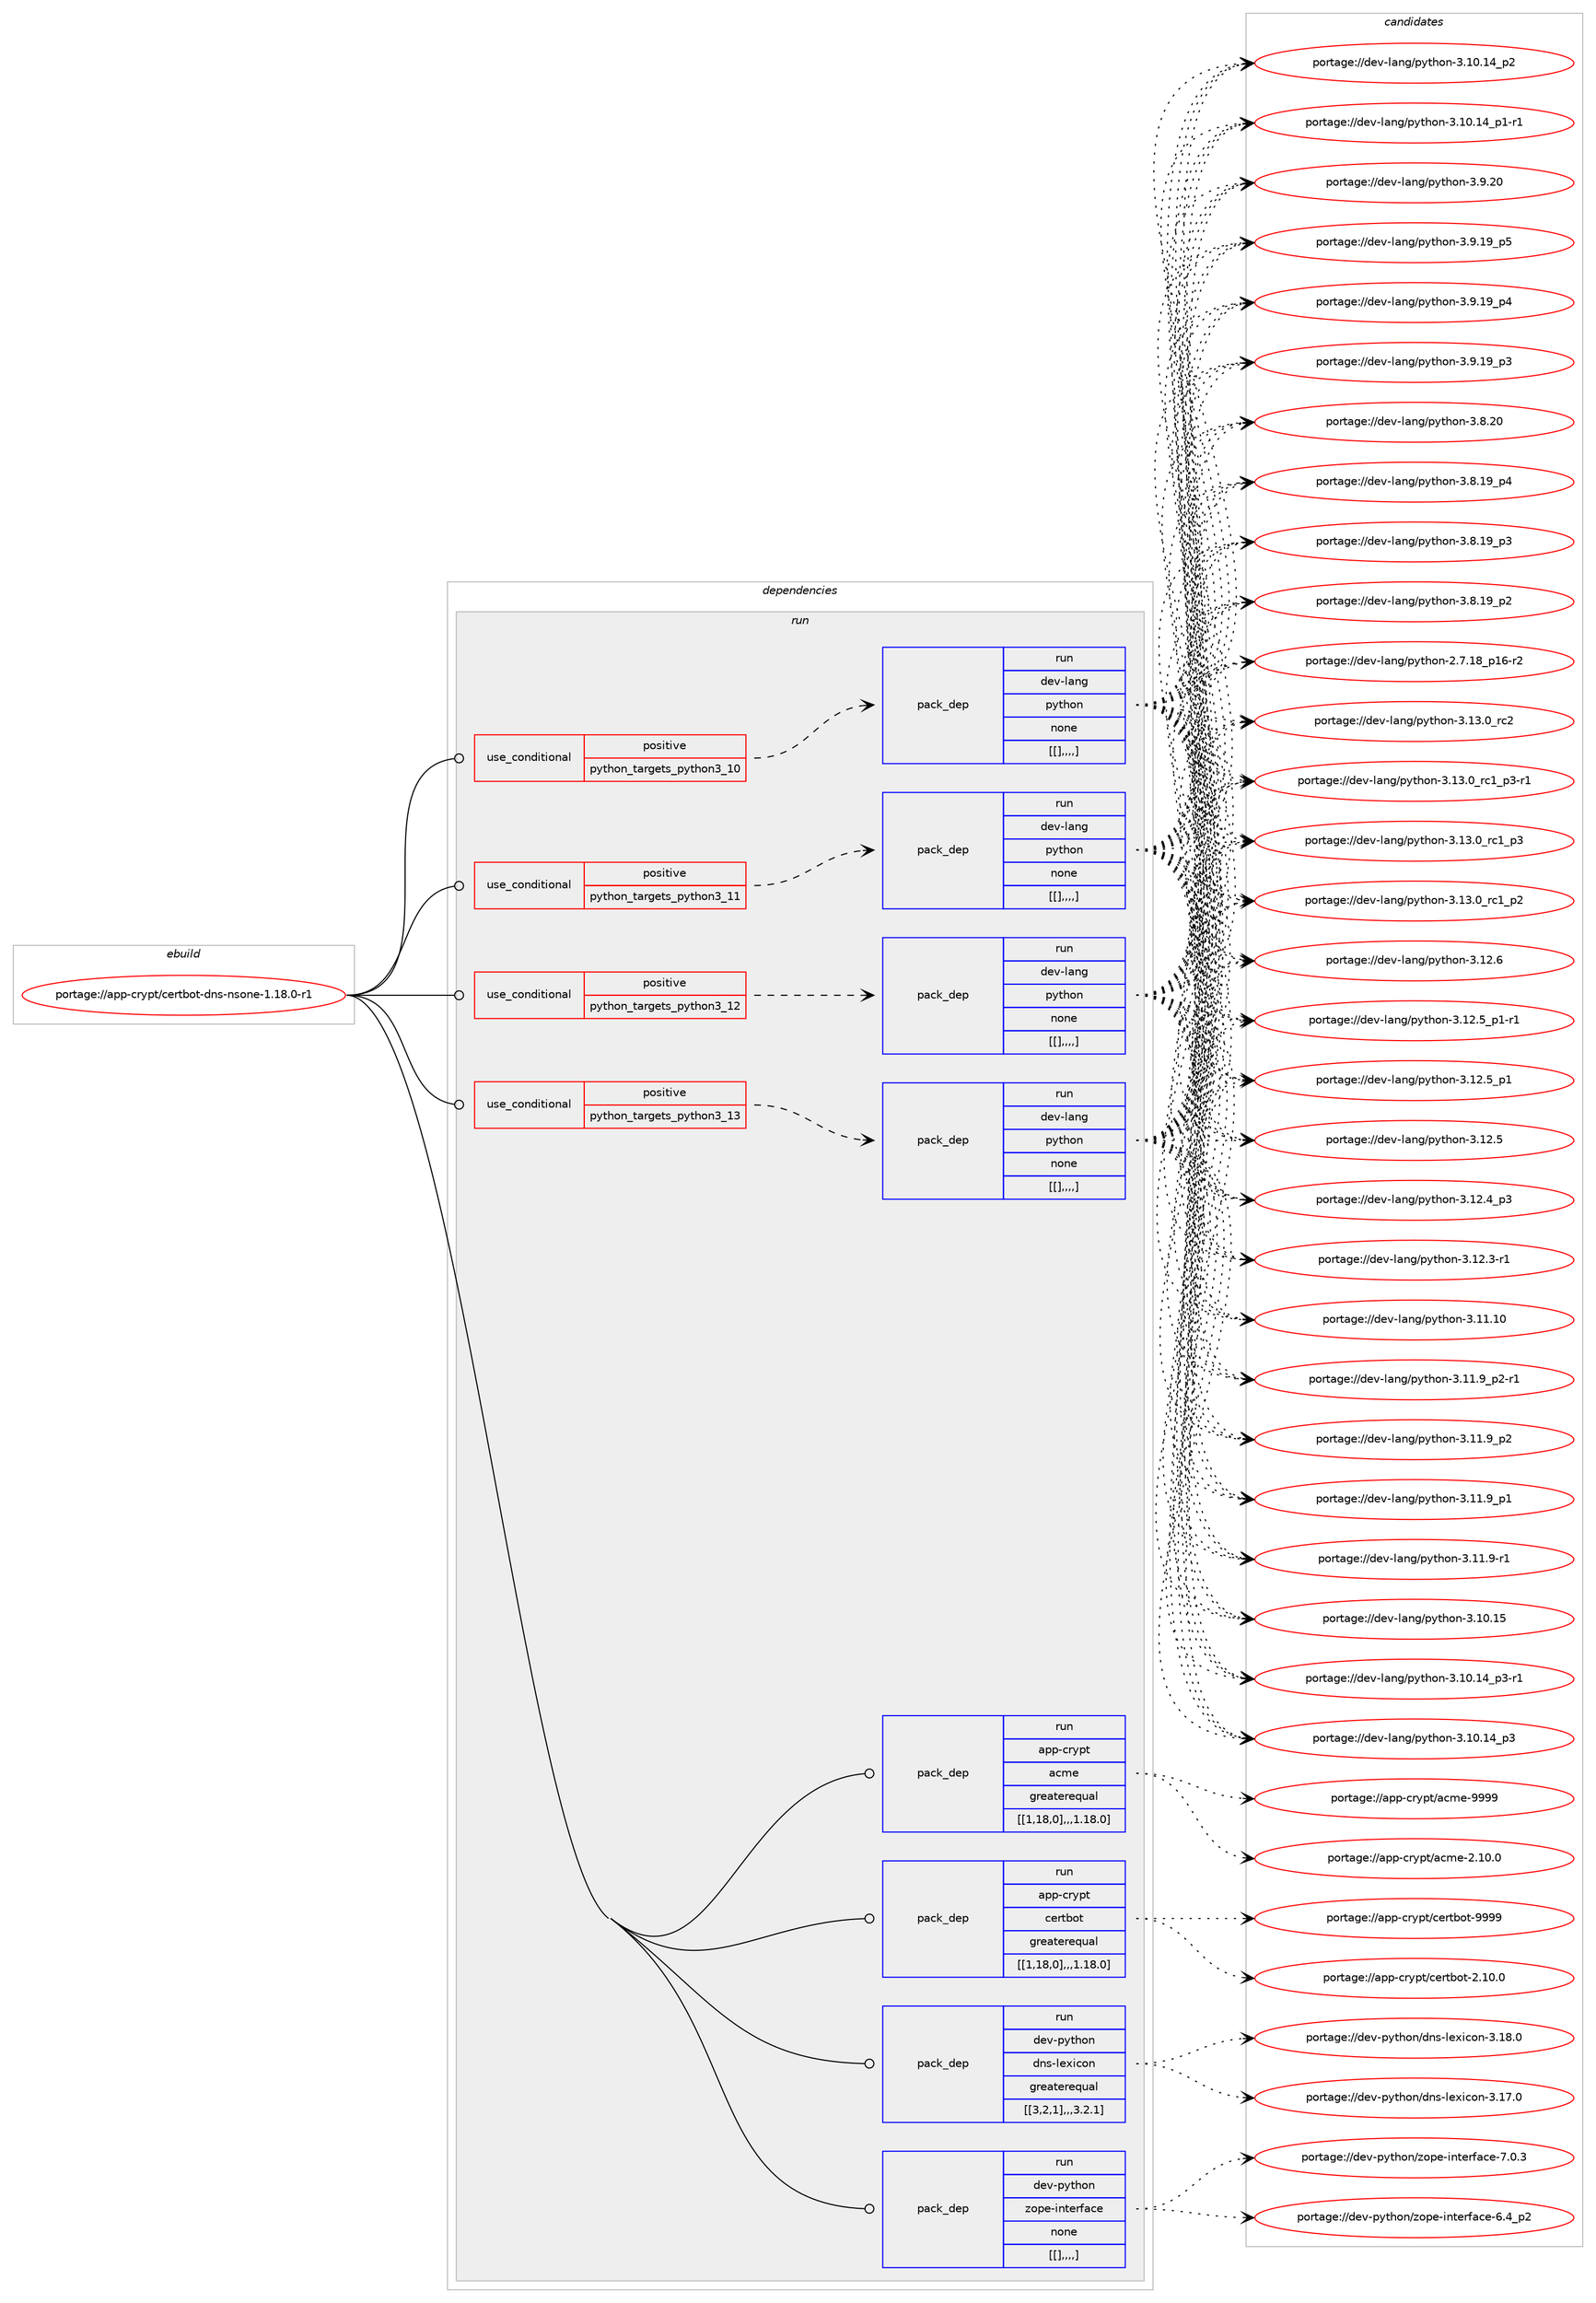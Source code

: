 digraph prolog {

# *************
# Graph options
# *************

newrank=true;
concentrate=true;
compound=true;
graph [rankdir=LR,fontname=Helvetica,fontsize=10,ranksep=1.5];#, ranksep=2.5, nodesep=0.2];
edge  [arrowhead=vee];
node  [fontname=Helvetica,fontsize=10];

# **********
# The ebuild
# **********

subgraph cluster_leftcol {
color=gray;
label=<<i>ebuild</i>>;
id [label="portage://app-crypt/certbot-dns-nsone-1.18.0-r1", color=red, width=4, href="../app-crypt/certbot-dns-nsone-1.18.0-r1.svg"];
}

# ****************
# The dependencies
# ****************

subgraph cluster_midcol {
color=gray;
label=<<i>dependencies</i>>;
subgraph cluster_compile {
fillcolor="#eeeeee";
style=filled;
label=<<i>compile</i>>;
}
subgraph cluster_compileandrun {
fillcolor="#eeeeee";
style=filled;
label=<<i>compile and run</i>>;
}
subgraph cluster_run {
fillcolor="#eeeeee";
style=filled;
label=<<i>run</i>>;
subgraph cond3511 {
dependency12841 [label=<<TABLE BORDER="0" CELLBORDER="1" CELLSPACING="0" CELLPADDING="4"><TR><TD ROWSPAN="3" CELLPADDING="10">use_conditional</TD></TR><TR><TD>positive</TD></TR><TR><TD>python_targets_python3_10</TD></TR></TABLE>>, shape=none, color=red];
subgraph pack9260 {
dependency12842 [label=<<TABLE BORDER="0" CELLBORDER="1" CELLSPACING="0" CELLPADDING="4" WIDTH="220"><TR><TD ROWSPAN="6" CELLPADDING="30">pack_dep</TD></TR><TR><TD WIDTH="110">run</TD></TR><TR><TD>dev-lang</TD></TR><TR><TD>python</TD></TR><TR><TD>none</TD></TR><TR><TD>[[],,,,]</TD></TR></TABLE>>, shape=none, color=blue];
}
dependency12841:e -> dependency12842:w [weight=20,style="dashed",arrowhead="vee"];
}
id:e -> dependency12841:w [weight=20,style="solid",arrowhead="odot"];
subgraph cond3512 {
dependency12843 [label=<<TABLE BORDER="0" CELLBORDER="1" CELLSPACING="0" CELLPADDING="4"><TR><TD ROWSPAN="3" CELLPADDING="10">use_conditional</TD></TR><TR><TD>positive</TD></TR><TR><TD>python_targets_python3_11</TD></TR></TABLE>>, shape=none, color=red];
subgraph pack9261 {
dependency12844 [label=<<TABLE BORDER="0" CELLBORDER="1" CELLSPACING="0" CELLPADDING="4" WIDTH="220"><TR><TD ROWSPAN="6" CELLPADDING="30">pack_dep</TD></TR><TR><TD WIDTH="110">run</TD></TR><TR><TD>dev-lang</TD></TR><TR><TD>python</TD></TR><TR><TD>none</TD></TR><TR><TD>[[],,,,]</TD></TR></TABLE>>, shape=none, color=blue];
}
dependency12843:e -> dependency12844:w [weight=20,style="dashed",arrowhead="vee"];
}
id:e -> dependency12843:w [weight=20,style="solid",arrowhead="odot"];
subgraph cond3513 {
dependency12845 [label=<<TABLE BORDER="0" CELLBORDER="1" CELLSPACING="0" CELLPADDING="4"><TR><TD ROWSPAN="3" CELLPADDING="10">use_conditional</TD></TR><TR><TD>positive</TD></TR><TR><TD>python_targets_python3_12</TD></TR></TABLE>>, shape=none, color=red];
subgraph pack9262 {
dependency12846 [label=<<TABLE BORDER="0" CELLBORDER="1" CELLSPACING="0" CELLPADDING="4" WIDTH="220"><TR><TD ROWSPAN="6" CELLPADDING="30">pack_dep</TD></TR><TR><TD WIDTH="110">run</TD></TR><TR><TD>dev-lang</TD></TR><TR><TD>python</TD></TR><TR><TD>none</TD></TR><TR><TD>[[],,,,]</TD></TR></TABLE>>, shape=none, color=blue];
}
dependency12845:e -> dependency12846:w [weight=20,style="dashed",arrowhead="vee"];
}
id:e -> dependency12845:w [weight=20,style="solid",arrowhead="odot"];
subgraph cond3514 {
dependency12847 [label=<<TABLE BORDER="0" CELLBORDER="1" CELLSPACING="0" CELLPADDING="4"><TR><TD ROWSPAN="3" CELLPADDING="10">use_conditional</TD></TR><TR><TD>positive</TD></TR><TR><TD>python_targets_python3_13</TD></TR></TABLE>>, shape=none, color=red];
subgraph pack9263 {
dependency12848 [label=<<TABLE BORDER="0" CELLBORDER="1" CELLSPACING="0" CELLPADDING="4" WIDTH="220"><TR><TD ROWSPAN="6" CELLPADDING="30">pack_dep</TD></TR><TR><TD WIDTH="110">run</TD></TR><TR><TD>dev-lang</TD></TR><TR><TD>python</TD></TR><TR><TD>none</TD></TR><TR><TD>[[],,,,]</TD></TR></TABLE>>, shape=none, color=blue];
}
dependency12847:e -> dependency12848:w [weight=20,style="dashed",arrowhead="vee"];
}
id:e -> dependency12847:w [weight=20,style="solid",arrowhead="odot"];
subgraph pack9264 {
dependency12849 [label=<<TABLE BORDER="0" CELLBORDER="1" CELLSPACING="0" CELLPADDING="4" WIDTH="220"><TR><TD ROWSPAN="6" CELLPADDING="30">pack_dep</TD></TR><TR><TD WIDTH="110">run</TD></TR><TR><TD>app-crypt</TD></TR><TR><TD>acme</TD></TR><TR><TD>greaterequal</TD></TR><TR><TD>[[1,18,0],,,1.18.0]</TD></TR></TABLE>>, shape=none, color=blue];
}
id:e -> dependency12849:w [weight=20,style="solid",arrowhead="odot"];
subgraph pack9265 {
dependency12850 [label=<<TABLE BORDER="0" CELLBORDER="1" CELLSPACING="0" CELLPADDING="4" WIDTH="220"><TR><TD ROWSPAN="6" CELLPADDING="30">pack_dep</TD></TR><TR><TD WIDTH="110">run</TD></TR><TR><TD>app-crypt</TD></TR><TR><TD>certbot</TD></TR><TR><TD>greaterequal</TD></TR><TR><TD>[[1,18,0],,,1.18.0]</TD></TR></TABLE>>, shape=none, color=blue];
}
id:e -> dependency12850:w [weight=20,style="solid",arrowhead="odot"];
subgraph pack9266 {
dependency12851 [label=<<TABLE BORDER="0" CELLBORDER="1" CELLSPACING="0" CELLPADDING="4" WIDTH="220"><TR><TD ROWSPAN="6" CELLPADDING="30">pack_dep</TD></TR><TR><TD WIDTH="110">run</TD></TR><TR><TD>dev-python</TD></TR><TR><TD>dns-lexicon</TD></TR><TR><TD>greaterequal</TD></TR><TR><TD>[[3,2,1],,,3.2.1]</TD></TR></TABLE>>, shape=none, color=blue];
}
id:e -> dependency12851:w [weight=20,style="solid",arrowhead="odot"];
subgraph pack9267 {
dependency12852 [label=<<TABLE BORDER="0" CELLBORDER="1" CELLSPACING="0" CELLPADDING="4" WIDTH="220"><TR><TD ROWSPAN="6" CELLPADDING="30">pack_dep</TD></TR><TR><TD WIDTH="110">run</TD></TR><TR><TD>dev-python</TD></TR><TR><TD>zope-interface</TD></TR><TR><TD>none</TD></TR><TR><TD>[[],,,,]</TD></TR></TABLE>>, shape=none, color=blue];
}
id:e -> dependency12852:w [weight=20,style="solid",arrowhead="odot"];
}
}

# **************
# The candidates
# **************

subgraph cluster_choices {
rank=same;
color=gray;
label=<<i>candidates</i>>;

subgraph choice9260 {
color=black;
nodesep=1;
choice10010111845108971101034711212111610411111045514649514648951149950 [label="portage://dev-lang/python-3.13.0_rc2", color=red, width=4,href="../dev-lang/python-3.13.0_rc2.svg"];
choice1001011184510897110103471121211161041111104551464951464895114994995112514511449 [label="portage://dev-lang/python-3.13.0_rc1_p3-r1", color=red, width=4,href="../dev-lang/python-3.13.0_rc1_p3-r1.svg"];
choice100101118451089711010347112121116104111110455146495146489511499499511251 [label="portage://dev-lang/python-3.13.0_rc1_p3", color=red, width=4,href="../dev-lang/python-3.13.0_rc1_p3.svg"];
choice100101118451089711010347112121116104111110455146495146489511499499511250 [label="portage://dev-lang/python-3.13.0_rc1_p2", color=red, width=4,href="../dev-lang/python-3.13.0_rc1_p2.svg"];
choice10010111845108971101034711212111610411111045514649504654 [label="portage://dev-lang/python-3.12.6", color=red, width=4,href="../dev-lang/python-3.12.6.svg"];
choice1001011184510897110103471121211161041111104551464950465395112494511449 [label="portage://dev-lang/python-3.12.5_p1-r1", color=red, width=4,href="../dev-lang/python-3.12.5_p1-r1.svg"];
choice100101118451089711010347112121116104111110455146495046539511249 [label="portage://dev-lang/python-3.12.5_p1", color=red, width=4,href="../dev-lang/python-3.12.5_p1.svg"];
choice10010111845108971101034711212111610411111045514649504653 [label="portage://dev-lang/python-3.12.5", color=red, width=4,href="../dev-lang/python-3.12.5.svg"];
choice100101118451089711010347112121116104111110455146495046529511251 [label="portage://dev-lang/python-3.12.4_p3", color=red, width=4,href="../dev-lang/python-3.12.4_p3.svg"];
choice100101118451089711010347112121116104111110455146495046514511449 [label="portage://dev-lang/python-3.12.3-r1", color=red, width=4,href="../dev-lang/python-3.12.3-r1.svg"];
choice1001011184510897110103471121211161041111104551464949464948 [label="portage://dev-lang/python-3.11.10", color=red, width=4,href="../dev-lang/python-3.11.10.svg"];
choice1001011184510897110103471121211161041111104551464949465795112504511449 [label="portage://dev-lang/python-3.11.9_p2-r1", color=red, width=4,href="../dev-lang/python-3.11.9_p2-r1.svg"];
choice100101118451089711010347112121116104111110455146494946579511250 [label="portage://dev-lang/python-3.11.9_p2", color=red, width=4,href="../dev-lang/python-3.11.9_p2.svg"];
choice100101118451089711010347112121116104111110455146494946579511249 [label="portage://dev-lang/python-3.11.9_p1", color=red, width=4,href="../dev-lang/python-3.11.9_p1.svg"];
choice100101118451089711010347112121116104111110455146494946574511449 [label="portage://dev-lang/python-3.11.9-r1", color=red, width=4,href="../dev-lang/python-3.11.9-r1.svg"];
choice1001011184510897110103471121211161041111104551464948464953 [label="portage://dev-lang/python-3.10.15", color=red, width=4,href="../dev-lang/python-3.10.15.svg"];
choice100101118451089711010347112121116104111110455146494846495295112514511449 [label="portage://dev-lang/python-3.10.14_p3-r1", color=red, width=4,href="../dev-lang/python-3.10.14_p3-r1.svg"];
choice10010111845108971101034711212111610411111045514649484649529511251 [label="portage://dev-lang/python-3.10.14_p3", color=red, width=4,href="../dev-lang/python-3.10.14_p3.svg"];
choice10010111845108971101034711212111610411111045514649484649529511250 [label="portage://dev-lang/python-3.10.14_p2", color=red, width=4,href="../dev-lang/python-3.10.14_p2.svg"];
choice100101118451089711010347112121116104111110455146494846495295112494511449 [label="portage://dev-lang/python-3.10.14_p1-r1", color=red, width=4,href="../dev-lang/python-3.10.14_p1-r1.svg"];
choice10010111845108971101034711212111610411111045514657465048 [label="portage://dev-lang/python-3.9.20", color=red, width=4,href="../dev-lang/python-3.9.20.svg"];
choice100101118451089711010347112121116104111110455146574649579511253 [label="portage://dev-lang/python-3.9.19_p5", color=red, width=4,href="../dev-lang/python-3.9.19_p5.svg"];
choice100101118451089711010347112121116104111110455146574649579511252 [label="portage://dev-lang/python-3.9.19_p4", color=red, width=4,href="../dev-lang/python-3.9.19_p4.svg"];
choice100101118451089711010347112121116104111110455146574649579511251 [label="portage://dev-lang/python-3.9.19_p3", color=red, width=4,href="../dev-lang/python-3.9.19_p3.svg"];
choice10010111845108971101034711212111610411111045514656465048 [label="portage://dev-lang/python-3.8.20", color=red, width=4,href="../dev-lang/python-3.8.20.svg"];
choice100101118451089711010347112121116104111110455146564649579511252 [label="portage://dev-lang/python-3.8.19_p4", color=red, width=4,href="../dev-lang/python-3.8.19_p4.svg"];
choice100101118451089711010347112121116104111110455146564649579511251 [label="portage://dev-lang/python-3.8.19_p3", color=red, width=4,href="../dev-lang/python-3.8.19_p3.svg"];
choice100101118451089711010347112121116104111110455146564649579511250 [label="portage://dev-lang/python-3.8.19_p2", color=red, width=4,href="../dev-lang/python-3.8.19_p2.svg"];
choice100101118451089711010347112121116104111110455046554649569511249544511450 [label="portage://dev-lang/python-2.7.18_p16-r2", color=red, width=4,href="../dev-lang/python-2.7.18_p16-r2.svg"];
dependency12842:e -> choice10010111845108971101034711212111610411111045514649514648951149950:w [style=dotted,weight="100"];
dependency12842:e -> choice1001011184510897110103471121211161041111104551464951464895114994995112514511449:w [style=dotted,weight="100"];
dependency12842:e -> choice100101118451089711010347112121116104111110455146495146489511499499511251:w [style=dotted,weight="100"];
dependency12842:e -> choice100101118451089711010347112121116104111110455146495146489511499499511250:w [style=dotted,weight="100"];
dependency12842:e -> choice10010111845108971101034711212111610411111045514649504654:w [style=dotted,weight="100"];
dependency12842:e -> choice1001011184510897110103471121211161041111104551464950465395112494511449:w [style=dotted,weight="100"];
dependency12842:e -> choice100101118451089711010347112121116104111110455146495046539511249:w [style=dotted,weight="100"];
dependency12842:e -> choice10010111845108971101034711212111610411111045514649504653:w [style=dotted,weight="100"];
dependency12842:e -> choice100101118451089711010347112121116104111110455146495046529511251:w [style=dotted,weight="100"];
dependency12842:e -> choice100101118451089711010347112121116104111110455146495046514511449:w [style=dotted,weight="100"];
dependency12842:e -> choice1001011184510897110103471121211161041111104551464949464948:w [style=dotted,weight="100"];
dependency12842:e -> choice1001011184510897110103471121211161041111104551464949465795112504511449:w [style=dotted,weight="100"];
dependency12842:e -> choice100101118451089711010347112121116104111110455146494946579511250:w [style=dotted,weight="100"];
dependency12842:e -> choice100101118451089711010347112121116104111110455146494946579511249:w [style=dotted,weight="100"];
dependency12842:e -> choice100101118451089711010347112121116104111110455146494946574511449:w [style=dotted,weight="100"];
dependency12842:e -> choice1001011184510897110103471121211161041111104551464948464953:w [style=dotted,weight="100"];
dependency12842:e -> choice100101118451089711010347112121116104111110455146494846495295112514511449:w [style=dotted,weight="100"];
dependency12842:e -> choice10010111845108971101034711212111610411111045514649484649529511251:w [style=dotted,weight="100"];
dependency12842:e -> choice10010111845108971101034711212111610411111045514649484649529511250:w [style=dotted,weight="100"];
dependency12842:e -> choice100101118451089711010347112121116104111110455146494846495295112494511449:w [style=dotted,weight="100"];
dependency12842:e -> choice10010111845108971101034711212111610411111045514657465048:w [style=dotted,weight="100"];
dependency12842:e -> choice100101118451089711010347112121116104111110455146574649579511253:w [style=dotted,weight="100"];
dependency12842:e -> choice100101118451089711010347112121116104111110455146574649579511252:w [style=dotted,weight="100"];
dependency12842:e -> choice100101118451089711010347112121116104111110455146574649579511251:w [style=dotted,weight="100"];
dependency12842:e -> choice10010111845108971101034711212111610411111045514656465048:w [style=dotted,weight="100"];
dependency12842:e -> choice100101118451089711010347112121116104111110455146564649579511252:w [style=dotted,weight="100"];
dependency12842:e -> choice100101118451089711010347112121116104111110455146564649579511251:w [style=dotted,weight="100"];
dependency12842:e -> choice100101118451089711010347112121116104111110455146564649579511250:w [style=dotted,weight="100"];
dependency12842:e -> choice100101118451089711010347112121116104111110455046554649569511249544511450:w [style=dotted,weight="100"];
}
subgraph choice9261 {
color=black;
nodesep=1;
choice10010111845108971101034711212111610411111045514649514648951149950 [label="portage://dev-lang/python-3.13.0_rc2", color=red, width=4,href="../dev-lang/python-3.13.0_rc2.svg"];
choice1001011184510897110103471121211161041111104551464951464895114994995112514511449 [label="portage://dev-lang/python-3.13.0_rc1_p3-r1", color=red, width=4,href="../dev-lang/python-3.13.0_rc1_p3-r1.svg"];
choice100101118451089711010347112121116104111110455146495146489511499499511251 [label="portage://dev-lang/python-3.13.0_rc1_p3", color=red, width=4,href="../dev-lang/python-3.13.0_rc1_p3.svg"];
choice100101118451089711010347112121116104111110455146495146489511499499511250 [label="portage://dev-lang/python-3.13.0_rc1_p2", color=red, width=4,href="../dev-lang/python-3.13.0_rc1_p2.svg"];
choice10010111845108971101034711212111610411111045514649504654 [label="portage://dev-lang/python-3.12.6", color=red, width=4,href="../dev-lang/python-3.12.6.svg"];
choice1001011184510897110103471121211161041111104551464950465395112494511449 [label="portage://dev-lang/python-3.12.5_p1-r1", color=red, width=4,href="../dev-lang/python-3.12.5_p1-r1.svg"];
choice100101118451089711010347112121116104111110455146495046539511249 [label="portage://dev-lang/python-3.12.5_p1", color=red, width=4,href="../dev-lang/python-3.12.5_p1.svg"];
choice10010111845108971101034711212111610411111045514649504653 [label="portage://dev-lang/python-3.12.5", color=red, width=4,href="../dev-lang/python-3.12.5.svg"];
choice100101118451089711010347112121116104111110455146495046529511251 [label="portage://dev-lang/python-3.12.4_p3", color=red, width=4,href="../dev-lang/python-3.12.4_p3.svg"];
choice100101118451089711010347112121116104111110455146495046514511449 [label="portage://dev-lang/python-3.12.3-r1", color=red, width=4,href="../dev-lang/python-3.12.3-r1.svg"];
choice1001011184510897110103471121211161041111104551464949464948 [label="portage://dev-lang/python-3.11.10", color=red, width=4,href="../dev-lang/python-3.11.10.svg"];
choice1001011184510897110103471121211161041111104551464949465795112504511449 [label="portage://dev-lang/python-3.11.9_p2-r1", color=red, width=4,href="../dev-lang/python-3.11.9_p2-r1.svg"];
choice100101118451089711010347112121116104111110455146494946579511250 [label="portage://dev-lang/python-3.11.9_p2", color=red, width=4,href="../dev-lang/python-3.11.9_p2.svg"];
choice100101118451089711010347112121116104111110455146494946579511249 [label="portage://dev-lang/python-3.11.9_p1", color=red, width=4,href="../dev-lang/python-3.11.9_p1.svg"];
choice100101118451089711010347112121116104111110455146494946574511449 [label="portage://dev-lang/python-3.11.9-r1", color=red, width=4,href="../dev-lang/python-3.11.9-r1.svg"];
choice1001011184510897110103471121211161041111104551464948464953 [label="portage://dev-lang/python-3.10.15", color=red, width=4,href="../dev-lang/python-3.10.15.svg"];
choice100101118451089711010347112121116104111110455146494846495295112514511449 [label="portage://dev-lang/python-3.10.14_p3-r1", color=red, width=4,href="../dev-lang/python-3.10.14_p3-r1.svg"];
choice10010111845108971101034711212111610411111045514649484649529511251 [label="portage://dev-lang/python-3.10.14_p3", color=red, width=4,href="../dev-lang/python-3.10.14_p3.svg"];
choice10010111845108971101034711212111610411111045514649484649529511250 [label="portage://dev-lang/python-3.10.14_p2", color=red, width=4,href="../dev-lang/python-3.10.14_p2.svg"];
choice100101118451089711010347112121116104111110455146494846495295112494511449 [label="portage://dev-lang/python-3.10.14_p1-r1", color=red, width=4,href="../dev-lang/python-3.10.14_p1-r1.svg"];
choice10010111845108971101034711212111610411111045514657465048 [label="portage://dev-lang/python-3.9.20", color=red, width=4,href="../dev-lang/python-3.9.20.svg"];
choice100101118451089711010347112121116104111110455146574649579511253 [label="portage://dev-lang/python-3.9.19_p5", color=red, width=4,href="../dev-lang/python-3.9.19_p5.svg"];
choice100101118451089711010347112121116104111110455146574649579511252 [label="portage://dev-lang/python-3.9.19_p4", color=red, width=4,href="../dev-lang/python-3.9.19_p4.svg"];
choice100101118451089711010347112121116104111110455146574649579511251 [label="portage://dev-lang/python-3.9.19_p3", color=red, width=4,href="../dev-lang/python-3.9.19_p3.svg"];
choice10010111845108971101034711212111610411111045514656465048 [label="portage://dev-lang/python-3.8.20", color=red, width=4,href="../dev-lang/python-3.8.20.svg"];
choice100101118451089711010347112121116104111110455146564649579511252 [label="portage://dev-lang/python-3.8.19_p4", color=red, width=4,href="../dev-lang/python-3.8.19_p4.svg"];
choice100101118451089711010347112121116104111110455146564649579511251 [label="portage://dev-lang/python-3.8.19_p3", color=red, width=4,href="../dev-lang/python-3.8.19_p3.svg"];
choice100101118451089711010347112121116104111110455146564649579511250 [label="portage://dev-lang/python-3.8.19_p2", color=red, width=4,href="../dev-lang/python-3.8.19_p2.svg"];
choice100101118451089711010347112121116104111110455046554649569511249544511450 [label="portage://dev-lang/python-2.7.18_p16-r2", color=red, width=4,href="../dev-lang/python-2.7.18_p16-r2.svg"];
dependency12844:e -> choice10010111845108971101034711212111610411111045514649514648951149950:w [style=dotted,weight="100"];
dependency12844:e -> choice1001011184510897110103471121211161041111104551464951464895114994995112514511449:w [style=dotted,weight="100"];
dependency12844:e -> choice100101118451089711010347112121116104111110455146495146489511499499511251:w [style=dotted,weight="100"];
dependency12844:e -> choice100101118451089711010347112121116104111110455146495146489511499499511250:w [style=dotted,weight="100"];
dependency12844:e -> choice10010111845108971101034711212111610411111045514649504654:w [style=dotted,weight="100"];
dependency12844:e -> choice1001011184510897110103471121211161041111104551464950465395112494511449:w [style=dotted,weight="100"];
dependency12844:e -> choice100101118451089711010347112121116104111110455146495046539511249:w [style=dotted,weight="100"];
dependency12844:e -> choice10010111845108971101034711212111610411111045514649504653:w [style=dotted,weight="100"];
dependency12844:e -> choice100101118451089711010347112121116104111110455146495046529511251:w [style=dotted,weight="100"];
dependency12844:e -> choice100101118451089711010347112121116104111110455146495046514511449:w [style=dotted,weight="100"];
dependency12844:e -> choice1001011184510897110103471121211161041111104551464949464948:w [style=dotted,weight="100"];
dependency12844:e -> choice1001011184510897110103471121211161041111104551464949465795112504511449:w [style=dotted,weight="100"];
dependency12844:e -> choice100101118451089711010347112121116104111110455146494946579511250:w [style=dotted,weight="100"];
dependency12844:e -> choice100101118451089711010347112121116104111110455146494946579511249:w [style=dotted,weight="100"];
dependency12844:e -> choice100101118451089711010347112121116104111110455146494946574511449:w [style=dotted,weight="100"];
dependency12844:e -> choice1001011184510897110103471121211161041111104551464948464953:w [style=dotted,weight="100"];
dependency12844:e -> choice100101118451089711010347112121116104111110455146494846495295112514511449:w [style=dotted,weight="100"];
dependency12844:e -> choice10010111845108971101034711212111610411111045514649484649529511251:w [style=dotted,weight="100"];
dependency12844:e -> choice10010111845108971101034711212111610411111045514649484649529511250:w [style=dotted,weight="100"];
dependency12844:e -> choice100101118451089711010347112121116104111110455146494846495295112494511449:w [style=dotted,weight="100"];
dependency12844:e -> choice10010111845108971101034711212111610411111045514657465048:w [style=dotted,weight="100"];
dependency12844:e -> choice100101118451089711010347112121116104111110455146574649579511253:w [style=dotted,weight="100"];
dependency12844:e -> choice100101118451089711010347112121116104111110455146574649579511252:w [style=dotted,weight="100"];
dependency12844:e -> choice100101118451089711010347112121116104111110455146574649579511251:w [style=dotted,weight="100"];
dependency12844:e -> choice10010111845108971101034711212111610411111045514656465048:w [style=dotted,weight="100"];
dependency12844:e -> choice100101118451089711010347112121116104111110455146564649579511252:w [style=dotted,weight="100"];
dependency12844:e -> choice100101118451089711010347112121116104111110455146564649579511251:w [style=dotted,weight="100"];
dependency12844:e -> choice100101118451089711010347112121116104111110455146564649579511250:w [style=dotted,weight="100"];
dependency12844:e -> choice100101118451089711010347112121116104111110455046554649569511249544511450:w [style=dotted,weight="100"];
}
subgraph choice9262 {
color=black;
nodesep=1;
choice10010111845108971101034711212111610411111045514649514648951149950 [label="portage://dev-lang/python-3.13.0_rc2", color=red, width=4,href="../dev-lang/python-3.13.0_rc2.svg"];
choice1001011184510897110103471121211161041111104551464951464895114994995112514511449 [label="portage://dev-lang/python-3.13.0_rc1_p3-r1", color=red, width=4,href="../dev-lang/python-3.13.0_rc1_p3-r1.svg"];
choice100101118451089711010347112121116104111110455146495146489511499499511251 [label="portage://dev-lang/python-3.13.0_rc1_p3", color=red, width=4,href="../dev-lang/python-3.13.0_rc1_p3.svg"];
choice100101118451089711010347112121116104111110455146495146489511499499511250 [label="portage://dev-lang/python-3.13.0_rc1_p2", color=red, width=4,href="../dev-lang/python-3.13.0_rc1_p2.svg"];
choice10010111845108971101034711212111610411111045514649504654 [label="portage://dev-lang/python-3.12.6", color=red, width=4,href="../dev-lang/python-3.12.6.svg"];
choice1001011184510897110103471121211161041111104551464950465395112494511449 [label="portage://dev-lang/python-3.12.5_p1-r1", color=red, width=4,href="../dev-lang/python-3.12.5_p1-r1.svg"];
choice100101118451089711010347112121116104111110455146495046539511249 [label="portage://dev-lang/python-3.12.5_p1", color=red, width=4,href="../dev-lang/python-3.12.5_p1.svg"];
choice10010111845108971101034711212111610411111045514649504653 [label="portage://dev-lang/python-3.12.5", color=red, width=4,href="../dev-lang/python-3.12.5.svg"];
choice100101118451089711010347112121116104111110455146495046529511251 [label="portage://dev-lang/python-3.12.4_p3", color=red, width=4,href="../dev-lang/python-3.12.4_p3.svg"];
choice100101118451089711010347112121116104111110455146495046514511449 [label="portage://dev-lang/python-3.12.3-r1", color=red, width=4,href="../dev-lang/python-3.12.3-r1.svg"];
choice1001011184510897110103471121211161041111104551464949464948 [label="portage://dev-lang/python-3.11.10", color=red, width=4,href="../dev-lang/python-3.11.10.svg"];
choice1001011184510897110103471121211161041111104551464949465795112504511449 [label="portage://dev-lang/python-3.11.9_p2-r1", color=red, width=4,href="../dev-lang/python-3.11.9_p2-r1.svg"];
choice100101118451089711010347112121116104111110455146494946579511250 [label="portage://dev-lang/python-3.11.9_p2", color=red, width=4,href="../dev-lang/python-3.11.9_p2.svg"];
choice100101118451089711010347112121116104111110455146494946579511249 [label="portage://dev-lang/python-3.11.9_p1", color=red, width=4,href="../dev-lang/python-3.11.9_p1.svg"];
choice100101118451089711010347112121116104111110455146494946574511449 [label="portage://dev-lang/python-3.11.9-r1", color=red, width=4,href="../dev-lang/python-3.11.9-r1.svg"];
choice1001011184510897110103471121211161041111104551464948464953 [label="portage://dev-lang/python-3.10.15", color=red, width=4,href="../dev-lang/python-3.10.15.svg"];
choice100101118451089711010347112121116104111110455146494846495295112514511449 [label="portage://dev-lang/python-3.10.14_p3-r1", color=red, width=4,href="../dev-lang/python-3.10.14_p3-r1.svg"];
choice10010111845108971101034711212111610411111045514649484649529511251 [label="portage://dev-lang/python-3.10.14_p3", color=red, width=4,href="../dev-lang/python-3.10.14_p3.svg"];
choice10010111845108971101034711212111610411111045514649484649529511250 [label="portage://dev-lang/python-3.10.14_p2", color=red, width=4,href="../dev-lang/python-3.10.14_p2.svg"];
choice100101118451089711010347112121116104111110455146494846495295112494511449 [label="portage://dev-lang/python-3.10.14_p1-r1", color=red, width=4,href="../dev-lang/python-3.10.14_p1-r1.svg"];
choice10010111845108971101034711212111610411111045514657465048 [label="portage://dev-lang/python-3.9.20", color=red, width=4,href="../dev-lang/python-3.9.20.svg"];
choice100101118451089711010347112121116104111110455146574649579511253 [label="portage://dev-lang/python-3.9.19_p5", color=red, width=4,href="../dev-lang/python-3.9.19_p5.svg"];
choice100101118451089711010347112121116104111110455146574649579511252 [label="portage://dev-lang/python-3.9.19_p4", color=red, width=4,href="../dev-lang/python-3.9.19_p4.svg"];
choice100101118451089711010347112121116104111110455146574649579511251 [label="portage://dev-lang/python-3.9.19_p3", color=red, width=4,href="../dev-lang/python-3.9.19_p3.svg"];
choice10010111845108971101034711212111610411111045514656465048 [label="portage://dev-lang/python-3.8.20", color=red, width=4,href="../dev-lang/python-3.8.20.svg"];
choice100101118451089711010347112121116104111110455146564649579511252 [label="portage://dev-lang/python-3.8.19_p4", color=red, width=4,href="../dev-lang/python-3.8.19_p4.svg"];
choice100101118451089711010347112121116104111110455146564649579511251 [label="portage://dev-lang/python-3.8.19_p3", color=red, width=4,href="../dev-lang/python-3.8.19_p3.svg"];
choice100101118451089711010347112121116104111110455146564649579511250 [label="portage://dev-lang/python-3.8.19_p2", color=red, width=4,href="../dev-lang/python-3.8.19_p2.svg"];
choice100101118451089711010347112121116104111110455046554649569511249544511450 [label="portage://dev-lang/python-2.7.18_p16-r2", color=red, width=4,href="../dev-lang/python-2.7.18_p16-r2.svg"];
dependency12846:e -> choice10010111845108971101034711212111610411111045514649514648951149950:w [style=dotted,weight="100"];
dependency12846:e -> choice1001011184510897110103471121211161041111104551464951464895114994995112514511449:w [style=dotted,weight="100"];
dependency12846:e -> choice100101118451089711010347112121116104111110455146495146489511499499511251:w [style=dotted,weight="100"];
dependency12846:e -> choice100101118451089711010347112121116104111110455146495146489511499499511250:w [style=dotted,weight="100"];
dependency12846:e -> choice10010111845108971101034711212111610411111045514649504654:w [style=dotted,weight="100"];
dependency12846:e -> choice1001011184510897110103471121211161041111104551464950465395112494511449:w [style=dotted,weight="100"];
dependency12846:e -> choice100101118451089711010347112121116104111110455146495046539511249:w [style=dotted,weight="100"];
dependency12846:e -> choice10010111845108971101034711212111610411111045514649504653:w [style=dotted,weight="100"];
dependency12846:e -> choice100101118451089711010347112121116104111110455146495046529511251:w [style=dotted,weight="100"];
dependency12846:e -> choice100101118451089711010347112121116104111110455146495046514511449:w [style=dotted,weight="100"];
dependency12846:e -> choice1001011184510897110103471121211161041111104551464949464948:w [style=dotted,weight="100"];
dependency12846:e -> choice1001011184510897110103471121211161041111104551464949465795112504511449:w [style=dotted,weight="100"];
dependency12846:e -> choice100101118451089711010347112121116104111110455146494946579511250:w [style=dotted,weight="100"];
dependency12846:e -> choice100101118451089711010347112121116104111110455146494946579511249:w [style=dotted,weight="100"];
dependency12846:e -> choice100101118451089711010347112121116104111110455146494946574511449:w [style=dotted,weight="100"];
dependency12846:e -> choice1001011184510897110103471121211161041111104551464948464953:w [style=dotted,weight="100"];
dependency12846:e -> choice100101118451089711010347112121116104111110455146494846495295112514511449:w [style=dotted,weight="100"];
dependency12846:e -> choice10010111845108971101034711212111610411111045514649484649529511251:w [style=dotted,weight="100"];
dependency12846:e -> choice10010111845108971101034711212111610411111045514649484649529511250:w [style=dotted,weight="100"];
dependency12846:e -> choice100101118451089711010347112121116104111110455146494846495295112494511449:w [style=dotted,weight="100"];
dependency12846:e -> choice10010111845108971101034711212111610411111045514657465048:w [style=dotted,weight="100"];
dependency12846:e -> choice100101118451089711010347112121116104111110455146574649579511253:w [style=dotted,weight="100"];
dependency12846:e -> choice100101118451089711010347112121116104111110455146574649579511252:w [style=dotted,weight="100"];
dependency12846:e -> choice100101118451089711010347112121116104111110455146574649579511251:w [style=dotted,weight="100"];
dependency12846:e -> choice10010111845108971101034711212111610411111045514656465048:w [style=dotted,weight="100"];
dependency12846:e -> choice100101118451089711010347112121116104111110455146564649579511252:w [style=dotted,weight="100"];
dependency12846:e -> choice100101118451089711010347112121116104111110455146564649579511251:w [style=dotted,weight="100"];
dependency12846:e -> choice100101118451089711010347112121116104111110455146564649579511250:w [style=dotted,weight="100"];
dependency12846:e -> choice100101118451089711010347112121116104111110455046554649569511249544511450:w [style=dotted,weight="100"];
}
subgraph choice9263 {
color=black;
nodesep=1;
choice10010111845108971101034711212111610411111045514649514648951149950 [label="portage://dev-lang/python-3.13.0_rc2", color=red, width=4,href="../dev-lang/python-3.13.0_rc2.svg"];
choice1001011184510897110103471121211161041111104551464951464895114994995112514511449 [label="portage://dev-lang/python-3.13.0_rc1_p3-r1", color=red, width=4,href="../dev-lang/python-3.13.0_rc1_p3-r1.svg"];
choice100101118451089711010347112121116104111110455146495146489511499499511251 [label="portage://dev-lang/python-3.13.0_rc1_p3", color=red, width=4,href="../dev-lang/python-3.13.0_rc1_p3.svg"];
choice100101118451089711010347112121116104111110455146495146489511499499511250 [label="portage://dev-lang/python-3.13.0_rc1_p2", color=red, width=4,href="../dev-lang/python-3.13.0_rc1_p2.svg"];
choice10010111845108971101034711212111610411111045514649504654 [label="portage://dev-lang/python-3.12.6", color=red, width=4,href="../dev-lang/python-3.12.6.svg"];
choice1001011184510897110103471121211161041111104551464950465395112494511449 [label="portage://dev-lang/python-3.12.5_p1-r1", color=red, width=4,href="../dev-lang/python-3.12.5_p1-r1.svg"];
choice100101118451089711010347112121116104111110455146495046539511249 [label="portage://dev-lang/python-3.12.5_p1", color=red, width=4,href="../dev-lang/python-3.12.5_p1.svg"];
choice10010111845108971101034711212111610411111045514649504653 [label="portage://dev-lang/python-3.12.5", color=red, width=4,href="../dev-lang/python-3.12.5.svg"];
choice100101118451089711010347112121116104111110455146495046529511251 [label="portage://dev-lang/python-3.12.4_p3", color=red, width=4,href="../dev-lang/python-3.12.4_p3.svg"];
choice100101118451089711010347112121116104111110455146495046514511449 [label="portage://dev-lang/python-3.12.3-r1", color=red, width=4,href="../dev-lang/python-3.12.3-r1.svg"];
choice1001011184510897110103471121211161041111104551464949464948 [label="portage://dev-lang/python-3.11.10", color=red, width=4,href="../dev-lang/python-3.11.10.svg"];
choice1001011184510897110103471121211161041111104551464949465795112504511449 [label="portage://dev-lang/python-3.11.9_p2-r1", color=red, width=4,href="../dev-lang/python-3.11.9_p2-r1.svg"];
choice100101118451089711010347112121116104111110455146494946579511250 [label="portage://dev-lang/python-3.11.9_p2", color=red, width=4,href="../dev-lang/python-3.11.9_p2.svg"];
choice100101118451089711010347112121116104111110455146494946579511249 [label="portage://dev-lang/python-3.11.9_p1", color=red, width=4,href="../dev-lang/python-3.11.9_p1.svg"];
choice100101118451089711010347112121116104111110455146494946574511449 [label="portage://dev-lang/python-3.11.9-r1", color=red, width=4,href="../dev-lang/python-3.11.9-r1.svg"];
choice1001011184510897110103471121211161041111104551464948464953 [label="portage://dev-lang/python-3.10.15", color=red, width=4,href="../dev-lang/python-3.10.15.svg"];
choice100101118451089711010347112121116104111110455146494846495295112514511449 [label="portage://dev-lang/python-3.10.14_p3-r1", color=red, width=4,href="../dev-lang/python-3.10.14_p3-r1.svg"];
choice10010111845108971101034711212111610411111045514649484649529511251 [label="portage://dev-lang/python-3.10.14_p3", color=red, width=4,href="../dev-lang/python-3.10.14_p3.svg"];
choice10010111845108971101034711212111610411111045514649484649529511250 [label="portage://dev-lang/python-3.10.14_p2", color=red, width=4,href="../dev-lang/python-3.10.14_p2.svg"];
choice100101118451089711010347112121116104111110455146494846495295112494511449 [label="portage://dev-lang/python-3.10.14_p1-r1", color=red, width=4,href="../dev-lang/python-3.10.14_p1-r1.svg"];
choice10010111845108971101034711212111610411111045514657465048 [label="portage://dev-lang/python-3.9.20", color=red, width=4,href="../dev-lang/python-3.9.20.svg"];
choice100101118451089711010347112121116104111110455146574649579511253 [label="portage://dev-lang/python-3.9.19_p5", color=red, width=4,href="../dev-lang/python-3.9.19_p5.svg"];
choice100101118451089711010347112121116104111110455146574649579511252 [label="portage://dev-lang/python-3.9.19_p4", color=red, width=4,href="../dev-lang/python-3.9.19_p4.svg"];
choice100101118451089711010347112121116104111110455146574649579511251 [label="portage://dev-lang/python-3.9.19_p3", color=red, width=4,href="../dev-lang/python-3.9.19_p3.svg"];
choice10010111845108971101034711212111610411111045514656465048 [label="portage://dev-lang/python-3.8.20", color=red, width=4,href="../dev-lang/python-3.8.20.svg"];
choice100101118451089711010347112121116104111110455146564649579511252 [label="portage://dev-lang/python-3.8.19_p4", color=red, width=4,href="../dev-lang/python-3.8.19_p4.svg"];
choice100101118451089711010347112121116104111110455146564649579511251 [label="portage://dev-lang/python-3.8.19_p3", color=red, width=4,href="../dev-lang/python-3.8.19_p3.svg"];
choice100101118451089711010347112121116104111110455146564649579511250 [label="portage://dev-lang/python-3.8.19_p2", color=red, width=4,href="../dev-lang/python-3.8.19_p2.svg"];
choice100101118451089711010347112121116104111110455046554649569511249544511450 [label="portage://dev-lang/python-2.7.18_p16-r2", color=red, width=4,href="../dev-lang/python-2.7.18_p16-r2.svg"];
dependency12848:e -> choice10010111845108971101034711212111610411111045514649514648951149950:w [style=dotted,weight="100"];
dependency12848:e -> choice1001011184510897110103471121211161041111104551464951464895114994995112514511449:w [style=dotted,weight="100"];
dependency12848:e -> choice100101118451089711010347112121116104111110455146495146489511499499511251:w [style=dotted,weight="100"];
dependency12848:e -> choice100101118451089711010347112121116104111110455146495146489511499499511250:w [style=dotted,weight="100"];
dependency12848:e -> choice10010111845108971101034711212111610411111045514649504654:w [style=dotted,weight="100"];
dependency12848:e -> choice1001011184510897110103471121211161041111104551464950465395112494511449:w [style=dotted,weight="100"];
dependency12848:e -> choice100101118451089711010347112121116104111110455146495046539511249:w [style=dotted,weight="100"];
dependency12848:e -> choice10010111845108971101034711212111610411111045514649504653:w [style=dotted,weight="100"];
dependency12848:e -> choice100101118451089711010347112121116104111110455146495046529511251:w [style=dotted,weight="100"];
dependency12848:e -> choice100101118451089711010347112121116104111110455146495046514511449:w [style=dotted,weight="100"];
dependency12848:e -> choice1001011184510897110103471121211161041111104551464949464948:w [style=dotted,weight="100"];
dependency12848:e -> choice1001011184510897110103471121211161041111104551464949465795112504511449:w [style=dotted,weight="100"];
dependency12848:e -> choice100101118451089711010347112121116104111110455146494946579511250:w [style=dotted,weight="100"];
dependency12848:e -> choice100101118451089711010347112121116104111110455146494946579511249:w [style=dotted,weight="100"];
dependency12848:e -> choice100101118451089711010347112121116104111110455146494946574511449:w [style=dotted,weight="100"];
dependency12848:e -> choice1001011184510897110103471121211161041111104551464948464953:w [style=dotted,weight="100"];
dependency12848:e -> choice100101118451089711010347112121116104111110455146494846495295112514511449:w [style=dotted,weight="100"];
dependency12848:e -> choice10010111845108971101034711212111610411111045514649484649529511251:w [style=dotted,weight="100"];
dependency12848:e -> choice10010111845108971101034711212111610411111045514649484649529511250:w [style=dotted,weight="100"];
dependency12848:e -> choice100101118451089711010347112121116104111110455146494846495295112494511449:w [style=dotted,weight="100"];
dependency12848:e -> choice10010111845108971101034711212111610411111045514657465048:w [style=dotted,weight="100"];
dependency12848:e -> choice100101118451089711010347112121116104111110455146574649579511253:w [style=dotted,weight="100"];
dependency12848:e -> choice100101118451089711010347112121116104111110455146574649579511252:w [style=dotted,weight="100"];
dependency12848:e -> choice100101118451089711010347112121116104111110455146574649579511251:w [style=dotted,weight="100"];
dependency12848:e -> choice10010111845108971101034711212111610411111045514656465048:w [style=dotted,weight="100"];
dependency12848:e -> choice100101118451089711010347112121116104111110455146564649579511252:w [style=dotted,weight="100"];
dependency12848:e -> choice100101118451089711010347112121116104111110455146564649579511251:w [style=dotted,weight="100"];
dependency12848:e -> choice100101118451089711010347112121116104111110455146564649579511250:w [style=dotted,weight="100"];
dependency12848:e -> choice100101118451089711010347112121116104111110455046554649569511249544511450:w [style=dotted,weight="100"];
}
subgraph choice9264 {
color=black;
nodesep=1;
choice9711211245991141211121164797991091014557575757 [label="portage://app-crypt/acme-9999", color=red, width=4,href="../app-crypt/acme-9999.svg"];
choice97112112459911412111211647979910910145504649484648 [label="portage://app-crypt/acme-2.10.0", color=red, width=4,href="../app-crypt/acme-2.10.0.svg"];
dependency12849:e -> choice9711211245991141211121164797991091014557575757:w [style=dotted,weight="100"];
dependency12849:e -> choice97112112459911412111211647979910910145504649484648:w [style=dotted,weight="100"];
}
subgraph choice9265 {
color=black;
nodesep=1;
choice9711211245991141211121164799101114116981111164557575757 [label="portage://app-crypt/certbot-9999", color=red, width=4,href="../app-crypt/certbot-9999.svg"];
choice97112112459911412111211647991011141169811111645504649484648 [label="portage://app-crypt/certbot-2.10.0", color=red, width=4,href="../app-crypt/certbot-2.10.0.svg"];
dependency12850:e -> choice9711211245991141211121164799101114116981111164557575757:w [style=dotted,weight="100"];
dependency12850:e -> choice97112112459911412111211647991011141169811111645504649484648:w [style=dotted,weight="100"];
}
subgraph choice9266 {
color=black;
nodesep=1;
choice1001011184511212111610411111047100110115451081011201059911111045514649564648 [label="portage://dev-python/dns-lexicon-3.18.0", color=red, width=4,href="../dev-python/dns-lexicon-3.18.0.svg"];
choice1001011184511212111610411111047100110115451081011201059911111045514649554648 [label="portage://dev-python/dns-lexicon-3.17.0", color=red, width=4,href="../dev-python/dns-lexicon-3.17.0.svg"];
dependency12851:e -> choice1001011184511212111610411111047100110115451081011201059911111045514649564648:w [style=dotted,weight="100"];
dependency12851:e -> choice1001011184511212111610411111047100110115451081011201059911111045514649554648:w [style=dotted,weight="100"];
}
subgraph choice9267 {
color=black;
nodesep=1;
choice1001011184511212111610411111047122111112101451051101161011141029799101455546484651 [label="portage://dev-python/zope-interface-7.0.3", color=red, width=4,href="../dev-python/zope-interface-7.0.3.svg"];
choice1001011184511212111610411111047122111112101451051101161011141029799101455446529511250 [label="portage://dev-python/zope-interface-6.4_p2", color=red, width=4,href="../dev-python/zope-interface-6.4_p2.svg"];
dependency12852:e -> choice1001011184511212111610411111047122111112101451051101161011141029799101455546484651:w [style=dotted,weight="100"];
dependency12852:e -> choice1001011184511212111610411111047122111112101451051101161011141029799101455446529511250:w [style=dotted,weight="100"];
}
}

}
